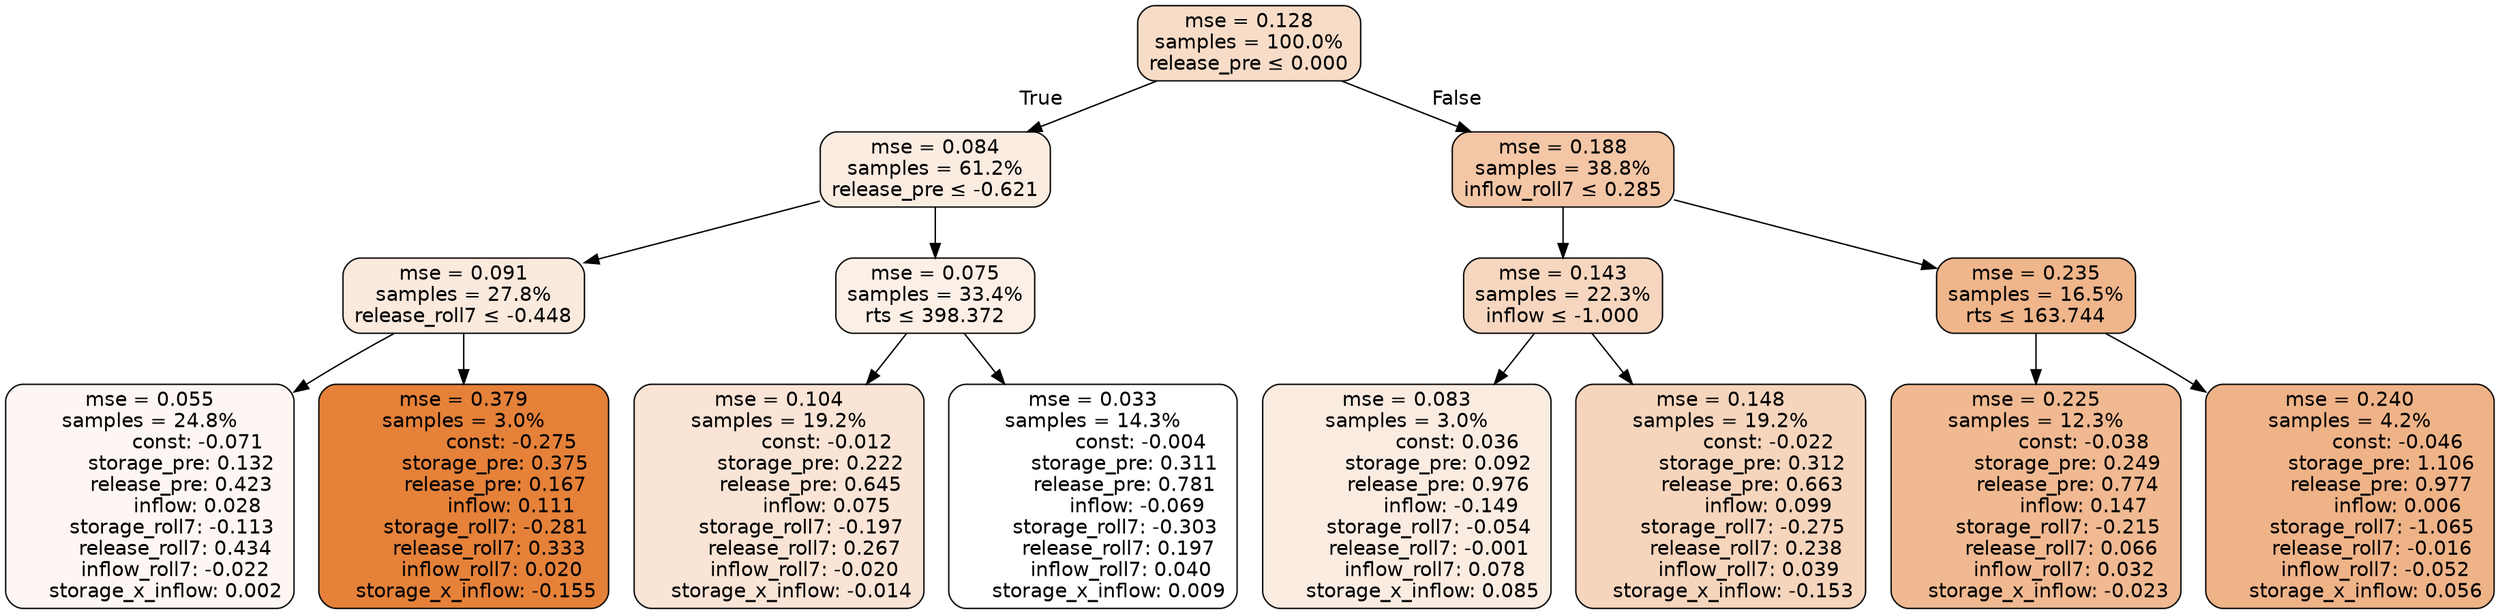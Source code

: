 digraph tree {
bgcolor="transparent"
node [shape=rectangle, style="filled, rounded", color="black", fontname=helvetica] ;
edge [fontname=helvetica] ;
	"0" [label="mse = 0.128
samples = 100.0%
release_pre &le; 0.000", fillcolor="#f7dcc8"]
	"1" [label="mse = 0.084
samples = 61.2%
release_pre &le; -0.621", fillcolor="#fbece1"]
	"2" [label="mse = 0.091
samples = 27.8%
release_roll7 &le; -0.448", fillcolor="#fae9dd"]
	"3" [label="mse = 0.055
samples = 24.8%
               const: -0.071
          storage_pre: 0.132
          release_pre: 0.423
               inflow: 0.028
       storage_roll7: -0.113
        release_roll7: 0.434
        inflow_roll7: -0.022
     storage_x_inflow: 0.002", fillcolor="#fdf6f2"]
	"4" [label="mse = 0.379
samples = 3.0%
               const: -0.275
          storage_pre: 0.375
          release_pre: 0.167
               inflow: 0.111
       storage_roll7: -0.281
        release_roll7: 0.333
         inflow_roll7: 0.020
    storage_x_inflow: -0.155", fillcolor="#e58139"]
	"5" [label="mse = 0.075
samples = 33.4%
rts &le; 398.372", fillcolor="#fbefe6"]
	"6" [label="mse = 0.104
samples = 19.2%
               const: -0.012
          storage_pre: 0.222
          release_pre: 0.645
               inflow: 0.075
       storage_roll7: -0.197
        release_roll7: 0.267
        inflow_roll7: -0.020
    storage_x_inflow: -0.014", fillcolor="#f9e4d6"]
	"7" [label="mse = 0.033
samples = 14.3%
               const: -0.004
          storage_pre: 0.311
          release_pre: 0.781
              inflow: -0.069
       storage_roll7: -0.303
        release_roll7: 0.197
         inflow_roll7: 0.040
     storage_x_inflow: 0.009", fillcolor="#ffffff"]
	"8" [label="mse = 0.188
samples = 38.8%
inflow_roll7 &le; 0.285", fillcolor="#f3c6a6"]
	"9" [label="mse = 0.143
samples = 22.3%
inflow &le; -1.000", fillcolor="#f6d6bf"]
	"10" [label="mse = 0.083
samples = 3.0%
                const: 0.036
          storage_pre: 0.092
          release_pre: 0.976
              inflow: -0.149
       storage_roll7: -0.054
       release_roll7: -0.001
         inflow_roll7: 0.078
     storage_x_inflow: 0.085", fillcolor="#fbece2"]
	"11" [label="mse = 0.148
samples = 19.2%
               const: -0.022
          storage_pre: 0.312
          release_pre: 0.663
               inflow: 0.099
       storage_roll7: -0.275
        release_roll7: 0.238
         inflow_roll7: 0.039
    storage_x_inflow: -0.153", fillcolor="#f6d5bd"]
	"12" [label="mse = 0.235
samples = 16.5%
rts &le; 163.744", fillcolor="#efb58b"]
	"13" [label="mse = 0.225
samples = 12.3%
               const: -0.038
          storage_pre: 0.249
          release_pre: 0.774
               inflow: 0.147
       storage_roll7: -0.215
        release_roll7: 0.066
         inflow_roll7: 0.032
    storage_x_inflow: -0.023", fillcolor="#f0b991"]
	"14" [label="mse = 0.240
samples = 4.2%
               const: -0.046
          storage_pre: 1.106
          release_pre: 0.977
               inflow: 0.006
       storage_roll7: -1.065
       release_roll7: -0.016
        inflow_roll7: -0.052
     storage_x_inflow: 0.056", fillcolor="#efb388"]

	"0" -> "1" [labeldistance=2.5, labelangle=45, headlabel="True"]
	"1" -> "2"
	"2" -> "3"
	"2" -> "4"
	"1" -> "5"
	"5" -> "6"
	"5" -> "7"
	"0" -> "8" [labeldistance=2.5, labelangle=-45, headlabel="False"]
	"8" -> "9"
	"9" -> "10"
	"9" -> "11"
	"8" -> "12"
	"12" -> "13"
	"12" -> "14"
}